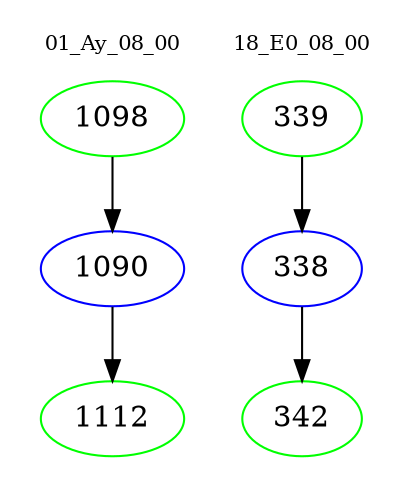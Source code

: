 digraph{
subgraph cluster_0 {
color = white
label = "01_Ay_08_00";
fontsize=10;
T0_1098 [label="1098", color="green"]
T0_1098 -> T0_1090 [color="black"]
T0_1090 [label="1090", color="blue"]
T0_1090 -> T0_1112 [color="black"]
T0_1112 [label="1112", color="green"]
}
subgraph cluster_1 {
color = white
label = "18_E0_08_00";
fontsize=10;
T1_339 [label="339", color="green"]
T1_339 -> T1_338 [color="black"]
T1_338 [label="338", color="blue"]
T1_338 -> T1_342 [color="black"]
T1_342 [label="342", color="green"]
}
}
